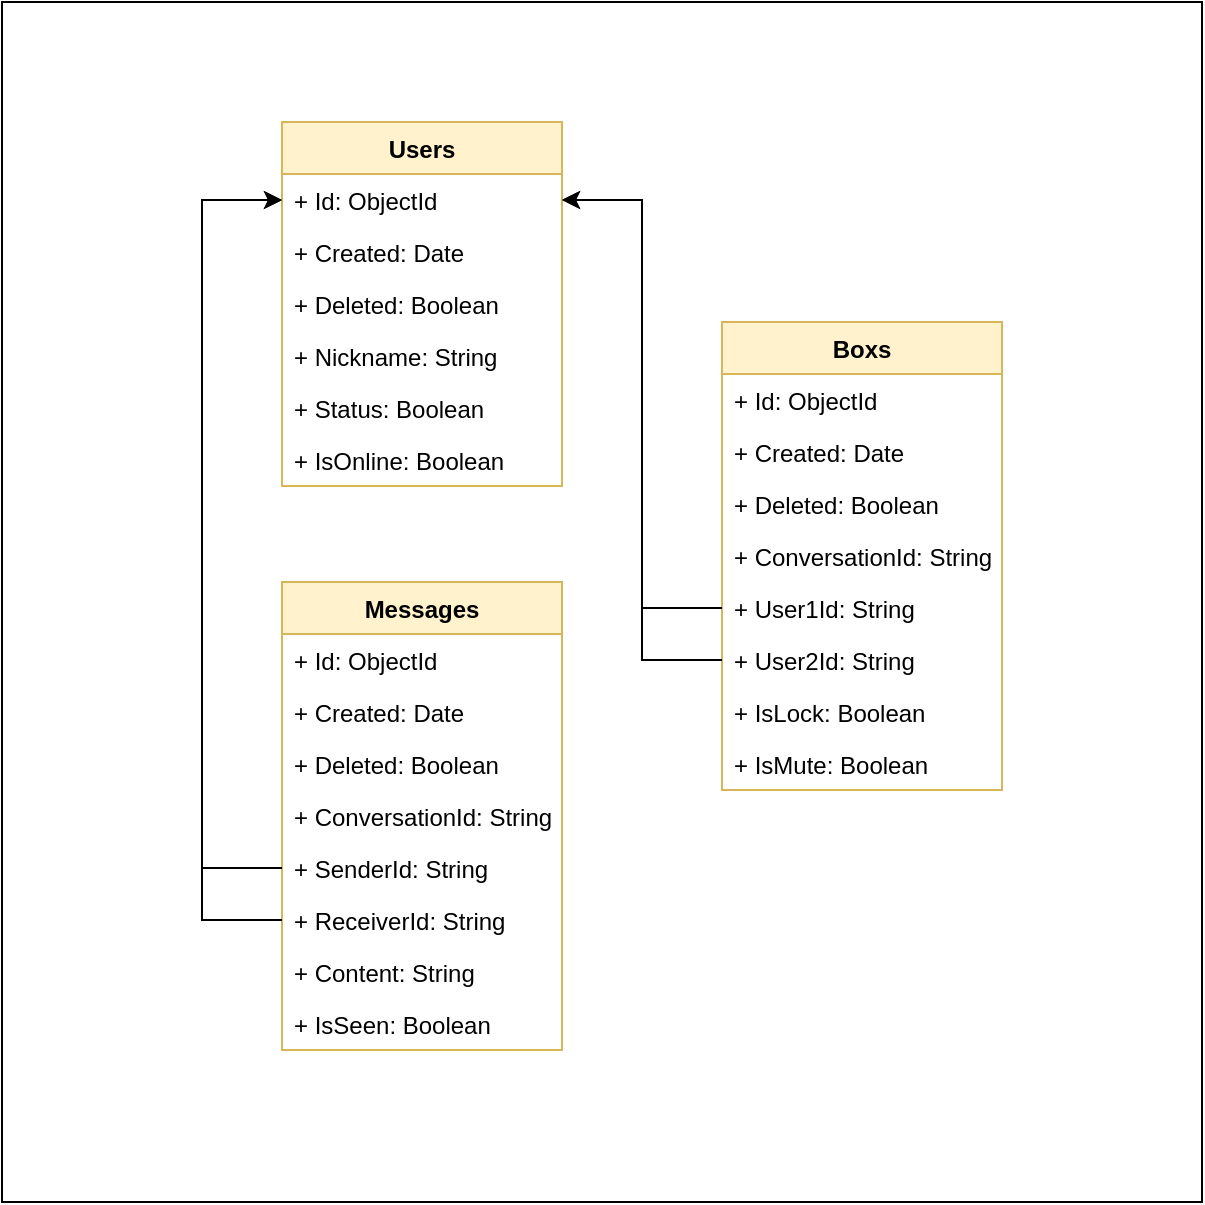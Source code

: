 <mxfile version="20.3.0" type="device" pages="5"><diagram id="rxmM6tdYcTvtyhlb9lk9" name="DB"><mxGraphModel dx="1185" dy="721" grid="1" gridSize="10" guides="1" tooltips="1" connect="1" arrows="1" fold="1" page="1" pageScale="1" pageWidth="850" pageHeight="1100" math="0" shadow="0"><root><mxCell id="0"/><mxCell id="1" parent="0"/><mxCell id="BvuNuzapGFXvC6W8jri4-38" value="" style="whiteSpace=wrap;html=1;aspect=fixed;" parent="1" vertex="1"><mxGeometry x="180" width="600" height="600" as="geometry"/></mxCell><mxCell id="BvuNuzapGFXvC6W8jri4-1" value="Users" style="swimlane;fontStyle=1;childLayout=stackLayout;horizontal=1;startSize=26;fillColor=#fff2cc;horizontalStack=0;resizeParent=1;resizeParentMax=0;resizeLast=0;collapsible=1;marginBottom=0;strokeColor=#d6b656;" parent="1" vertex="1"><mxGeometry x="320" y="60" width="140" height="182" as="geometry"/></mxCell><mxCell id="BvuNuzapGFXvC6W8jri4-2" value="+ Id: ObjectId" style="text;strokeColor=none;fillColor=none;align=left;verticalAlign=top;spacingLeft=4;spacingRight=4;overflow=hidden;rotatable=0;points=[[0,0.5],[1,0.5]];portConstraint=eastwest;" parent="BvuNuzapGFXvC6W8jri4-1" vertex="1"><mxGeometry y="26" width="140" height="26" as="geometry"/></mxCell><mxCell id="BvuNuzapGFXvC6W8jri4-3" value="+ Created: Date" style="text;strokeColor=none;fillColor=none;align=left;verticalAlign=top;spacingLeft=4;spacingRight=4;overflow=hidden;rotatable=0;points=[[0,0.5],[1,0.5]];portConstraint=eastwest;" parent="BvuNuzapGFXvC6W8jri4-1" vertex="1"><mxGeometry y="52" width="140" height="26" as="geometry"/></mxCell><mxCell id="BvuNuzapGFXvC6W8jri4-4" value="+ Deleted: Boolean" style="text;strokeColor=none;fillColor=none;align=left;verticalAlign=top;spacingLeft=4;spacingRight=4;overflow=hidden;rotatable=0;points=[[0,0.5],[1,0.5]];portConstraint=eastwest;" parent="BvuNuzapGFXvC6W8jri4-1" vertex="1"><mxGeometry y="78" width="140" height="26" as="geometry"/></mxCell><mxCell id="BvuNuzapGFXvC6W8jri4-5" value="+ Nickname: String" style="text;strokeColor=none;fillColor=none;align=left;verticalAlign=top;spacingLeft=4;spacingRight=4;overflow=hidden;rotatable=0;points=[[0,0.5],[1,0.5]];portConstraint=eastwest;" parent="BvuNuzapGFXvC6W8jri4-1" vertex="1"><mxGeometry y="104" width="140" height="26" as="geometry"/></mxCell><mxCell id="BvuNuzapGFXvC6W8jri4-6" value="+ Status: Boolean" style="text;strokeColor=none;fillColor=none;align=left;verticalAlign=top;spacingLeft=4;spacingRight=4;overflow=hidden;rotatable=0;points=[[0,0.5],[1,0.5]];portConstraint=eastwest;" parent="BvuNuzapGFXvC6W8jri4-1" vertex="1"><mxGeometry y="130" width="140" height="26" as="geometry"/></mxCell><mxCell id="2C_19FJKL15MXER2NEIt-1" value="+ IsOnline: Boolean" style="text;strokeColor=none;fillColor=none;align=left;verticalAlign=top;spacingLeft=4;spacingRight=4;overflow=hidden;rotatable=0;points=[[0,0.5],[1,0.5]];portConstraint=eastwest;" vertex="1" parent="BvuNuzapGFXvC6W8jri4-1"><mxGeometry y="156" width="140" height="26" as="geometry"/></mxCell><mxCell id="BvuNuzapGFXvC6W8jri4-7" value="Messages" style="swimlane;fontStyle=1;childLayout=stackLayout;horizontal=1;startSize=26;fillColor=#fff2cc;horizontalStack=0;resizeParent=1;resizeParentMax=0;resizeLast=0;collapsible=1;marginBottom=0;strokeColor=#d6b656;" parent="1" vertex="1"><mxGeometry x="320" y="290" width="140" height="234" as="geometry"/></mxCell><mxCell id="BvuNuzapGFXvC6W8jri4-8" value="+ Id: ObjectId" style="text;strokeColor=none;fillColor=none;align=left;verticalAlign=top;spacingLeft=4;spacingRight=4;overflow=hidden;rotatable=0;points=[[0,0.5],[1,0.5]];portConstraint=eastwest;" parent="BvuNuzapGFXvC6W8jri4-7" vertex="1"><mxGeometry y="26" width="140" height="26" as="geometry"/></mxCell><mxCell id="BvuNuzapGFXvC6W8jri4-9" value="+ Created: Date" style="text;strokeColor=none;fillColor=none;align=left;verticalAlign=top;spacingLeft=4;spacingRight=4;overflow=hidden;rotatable=0;points=[[0,0.5],[1,0.5]];portConstraint=eastwest;" parent="BvuNuzapGFXvC6W8jri4-7" vertex="1"><mxGeometry y="52" width="140" height="26" as="geometry"/></mxCell><mxCell id="BvuNuzapGFXvC6W8jri4-10" value="+ Deleted: Boolean" style="text;strokeColor=none;fillColor=none;align=left;verticalAlign=top;spacingLeft=4;spacingRight=4;overflow=hidden;rotatable=0;points=[[0,0.5],[1,0.5]];portConstraint=eastwest;" parent="BvuNuzapGFXvC6W8jri4-7" vertex="1"><mxGeometry y="78" width="140" height="26" as="geometry"/></mxCell><mxCell id="BvuNuzapGFXvC6W8jri4-11" value="+ ConversationId: String" style="text;strokeColor=none;fillColor=none;align=left;verticalAlign=top;spacingLeft=4;spacingRight=4;overflow=hidden;rotatable=0;points=[[0,0.5],[1,0.5]];portConstraint=eastwest;" parent="BvuNuzapGFXvC6W8jri4-7" vertex="1"><mxGeometry y="104" width="140" height="26" as="geometry"/></mxCell><mxCell id="BvuNuzapGFXvC6W8jri4-12" value="+ SenderId: String" style="text;strokeColor=none;fillColor=none;align=left;verticalAlign=top;spacingLeft=4;spacingRight=4;overflow=hidden;rotatable=0;points=[[0,0.5],[1,0.5]];portConstraint=eastwest;" parent="BvuNuzapGFXvC6W8jri4-7" vertex="1"><mxGeometry y="130" width="140" height="26" as="geometry"/></mxCell><mxCell id="BvuNuzapGFXvC6W8jri4-13" value="+ ReceiverId: String" style="text;strokeColor=none;fillColor=none;align=left;verticalAlign=top;spacingLeft=4;spacingRight=4;overflow=hidden;rotatable=0;points=[[0,0.5],[1,0.5]];portConstraint=eastwest;" parent="BvuNuzapGFXvC6W8jri4-7" vertex="1"><mxGeometry y="156" width="140" height="26" as="geometry"/></mxCell><mxCell id="BvuNuzapGFXvC6W8jri4-14" value="+ Content: String" style="text;strokeColor=none;fillColor=none;align=left;verticalAlign=top;spacingLeft=4;spacingRight=4;overflow=hidden;rotatable=0;points=[[0,0.5],[1,0.5]];portConstraint=eastwest;" parent="BvuNuzapGFXvC6W8jri4-7" vertex="1"><mxGeometry y="182" width="140" height="26" as="geometry"/></mxCell><mxCell id="BvuNuzapGFXvC6W8jri4-15" value="+ IsSeen: Boolean" style="text;strokeColor=none;fillColor=none;align=left;verticalAlign=top;spacingLeft=4;spacingRight=4;overflow=hidden;rotatable=0;points=[[0,0.5],[1,0.5]];portConstraint=eastwest;" parent="BvuNuzapGFXvC6W8jri4-7" vertex="1"><mxGeometry y="208" width="140" height="26" as="geometry"/></mxCell><mxCell id="BvuNuzapGFXvC6W8jri4-16" value="Boxs" style="swimlane;fontStyle=1;childLayout=stackLayout;horizontal=1;startSize=26;fillColor=#fff2cc;horizontalStack=0;resizeParent=1;resizeParentMax=0;resizeLast=0;collapsible=1;marginBottom=0;strokeColor=#d6b656;" parent="1" vertex="1"><mxGeometry x="540" y="160" width="140" height="234" as="geometry"/></mxCell><mxCell id="BvuNuzapGFXvC6W8jri4-17" value="+ Id: ObjectId" style="text;strokeColor=none;fillColor=none;align=left;verticalAlign=top;spacingLeft=4;spacingRight=4;overflow=hidden;rotatable=0;points=[[0,0.5],[1,0.5]];portConstraint=eastwest;" parent="BvuNuzapGFXvC6W8jri4-16" vertex="1"><mxGeometry y="26" width="140" height="26" as="geometry"/></mxCell><mxCell id="BvuNuzapGFXvC6W8jri4-18" value="+ Created: Date" style="text;strokeColor=none;fillColor=none;align=left;verticalAlign=top;spacingLeft=4;spacingRight=4;overflow=hidden;rotatable=0;points=[[0,0.5],[1,0.5]];portConstraint=eastwest;" parent="BvuNuzapGFXvC6W8jri4-16" vertex="1"><mxGeometry y="52" width="140" height="26" as="geometry"/></mxCell><mxCell id="BvuNuzapGFXvC6W8jri4-19" value="+ Deleted: Boolean" style="text;strokeColor=none;fillColor=none;align=left;verticalAlign=top;spacingLeft=4;spacingRight=4;overflow=hidden;rotatable=0;points=[[0,0.5],[1,0.5]];portConstraint=eastwest;" parent="BvuNuzapGFXvC6W8jri4-16" vertex="1"><mxGeometry y="78" width="140" height="26" as="geometry"/></mxCell><mxCell id="BvuNuzapGFXvC6W8jri4-20" value="+ ConversationId: String" style="text;align=left;verticalAlign=top;spacingLeft=4;spacingRight=4;overflow=hidden;rotatable=0;points=[[0,0.5],[1,0.5]];portConstraint=eastwest;fontStyle=0" parent="BvuNuzapGFXvC6W8jri4-16" vertex="1"><mxGeometry y="104" width="140" height="26" as="geometry"/></mxCell><mxCell id="BvuNuzapGFXvC6W8jri4-21" value="+ User1Id: String" style="text;strokeColor=none;fillColor=none;align=left;verticalAlign=top;spacingLeft=4;spacingRight=4;overflow=hidden;rotatable=0;points=[[0,0.5],[1,0.5]];portConstraint=eastwest;" parent="BvuNuzapGFXvC6W8jri4-16" vertex="1"><mxGeometry y="130" width="140" height="26" as="geometry"/></mxCell><mxCell id="BvuNuzapGFXvC6W8jri4-22" value="+ User2Id: String" style="text;strokeColor=none;fillColor=none;align=left;verticalAlign=top;spacingLeft=4;spacingRight=4;overflow=hidden;rotatable=0;points=[[0,0.5],[1,0.5]];portConstraint=eastwest;" parent="BvuNuzapGFXvC6W8jri4-16" vertex="1"><mxGeometry y="156" width="140" height="26" as="geometry"/></mxCell><mxCell id="BvuNuzapGFXvC6W8jri4-23" value="+ IsLock: Boolean" style="text;strokeColor=none;fillColor=none;align=left;verticalAlign=top;spacingLeft=4;spacingRight=4;overflow=hidden;rotatable=0;points=[[0,0.5],[1,0.5]];portConstraint=eastwest;" parent="BvuNuzapGFXvC6W8jri4-16" vertex="1"><mxGeometry y="182" width="140" height="26" as="geometry"/></mxCell><mxCell id="BvuNuzapGFXvC6W8jri4-24" value="+ IsMute: Boolean" style="text;strokeColor=none;fillColor=none;align=left;verticalAlign=top;spacingLeft=4;spacingRight=4;overflow=hidden;rotatable=0;points=[[0,0.5],[1,0.5]];portConstraint=eastwest;" parent="BvuNuzapGFXvC6W8jri4-16" vertex="1"><mxGeometry y="208" width="140" height="26" as="geometry"/></mxCell><mxCell id="BvuNuzapGFXvC6W8jri4-31" style="edgeStyle=orthogonalEdgeStyle;rounded=0;orthogonalLoop=1;jettySize=auto;html=1;entryX=0;entryY=0.5;entryDx=0;entryDy=0;exitX=0;exitY=0.5;exitDx=0;exitDy=0;" parent="1" source="BvuNuzapGFXvC6W8jri4-12" target="BvuNuzapGFXvC6W8jri4-2" edge="1"><mxGeometry relative="1" as="geometry"><Array as="points"><mxPoint x="280" y="433"/><mxPoint x="280" y="99"/></Array></mxGeometry></mxCell><mxCell id="BvuNuzapGFXvC6W8jri4-32" style="edgeStyle=orthogonalEdgeStyle;rounded=0;orthogonalLoop=1;jettySize=auto;html=1;entryX=0;entryY=0.5;entryDx=0;entryDy=0;exitX=0;exitY=0.5;exitDx=0;exitDy=0;" parent="1" source="BvuNuzapGFXvC6W8jri4-13" target="BvuNuzapGFXvC6W8jri4-2" edge="1"><mxGeometry relative="1" as="geometry"><Array as="points"><mxPoint x="280" y="459"/><mxPoint x="280" y="99"/></Array></mxGeometry></mxCell><mxCell id="BvuNuzapGFXvC6W8jri4-33" style="edgeStyle=orthogonalEdgeStyle;rounded=0;orthogonalLoop=1;jettySize=auto;html=1;entryX=1;entryY=0.5;entryDx=0;entryDy=0;" parent="1" source="BvuNuzapGFXvC6W8jri4-21" target="BvuNuzapGFXvC6W8jri4-2" edge="1"><mxGeometry relative="1" as="geometry"/></mxCell><mxCell id="BvuNuzapGFXvC6W8jri4-34" style="edgeStyle=orthogonalEdgeStyle;rounded=0;orthogonalLoop=1;jettySize=auto;html=1;entryX=1;entryY=0.5;entryDx=0;entryDy=0;" parent="1" source="BvuNuzapGFXvC6W8jri4-22" target="BvuNuzapGFXvC6W8jri4-2" edge="1"><mxGeometry relative="1" as="geometry"/></mxCell></root></mxGraphModel></diagram><diagram id="1kAsD7Zp1KWZKyoakrtB" name="Online"><mxGraphModel dx="2272" dy="1965" grid="1" gridSize="10" guides="1" tooltips="1" connect="1" arrows="1" fold="1" page="1" pageScale="1" pageWidth="850" pageHeight="1100" math="0" shadow="0"><root><mxCell id="0"/><mxCell id="1" parent="0"/><mxCell id="iNT9R0X-6gdR1J8RYvYH-27" value="" style="rounded=0;whiteSpace=wrap;html=1;fontFamily=Tahoma;fontSize=20;fontColor=#000000;fillColor=#FFFFFF;" parent="1" vertex="1"><mxGeometry x="-20" y="-80" width="780" height="800" as="geometry"/></mxCell><mxCell id="iNT9R0X-6gdR1J8RYvYH-15" value="" style="edgeStyle=orthogonalEdgeStyle;rounded=0;orthogonalLoop=1;jettySize=auto;html=1;fontFamily=Tahoma;fontColor=#000000;" parent="1" source="iNT9R0X-6gdR1J8RYvYH-1" target="iNT9R0X-6gdR1J8RYvYH-2" edge="1"><mxGeometry relative="1" as="geometry"/></mxCell><mxCell id="iNT9R0X-6gdR1J8RYvYH-1" value="Truy cập vào&lt;br&gt;ứng dụng" style="rounded=1;whiteSpace=wrap;html=1;fillColor=#dae8fc;strokeColor=#6c8ebf;fontFamily=Tahoma;gradientColor=#7ea6e0;fontColor=#000000;" parent="1" vertex="1"><mxGeometry x="80" y="110" width="120" height="60" as="geometry"/></mxCell><mxCell id="iNT9R0X-6gdR1J8RYvYH-14" style="edgeStyle=orthogonalEdgeStyle;rounded=0;orthogonalLoop=1;jettySize=auto;html=1;entryX=0;entryY=0.5;entryDx=0;entryDy=0;fontFamily=Tahoma;fontColor=#000000;" parent="1" source="iNT9R0X-6gdR1J8RYvYH-2" target="iNT9R0X-6gdR1J8RYvYH-3" edge="1"><mxGeometry relative="1" as="geometry"/></mxCell><mxCell id="iNT9R0X-6gdR1J8RYvYH-2" value="Nhập nickname" style="rounded=1;whiteSpace=wrap;html=1;fillColor=#dae8fc;strokeColor=#6c8ebf;fontFamily=Tahoma;gradientColor=#7ea6e0;fontColor=#000000;" parent="1" vertex="1"><mxGeometry x="80" y="220" width="120" height="60" as="geometry"/></mxCell><mxCell id="iNT9R0X-6gdR1J8RYvYH-12" value="" style="edgeStyle=orthogonalEdgeStyle;rounded=0;orthogonalLoop=1;jettySize=auto;html=1;fontFamily=Tahoma;fontColor=#000000;" parent="1" source="iNT9R0X-6gdR1J8RYvYH-3" target="iNT9R0X-6gdR1J8RYvYH-11" edge="1"><mxGeometry relative="1" as="geometry"/></mxCell><mxCell id="iNT9R0X-6gdR1J8RYvYH-3" value="Kiểm tra nickname" style="rounded=1;whiteSpace=wrap;html=1;fillColor=#dae8fc;strokeColor=#6c8ebf;fontFamily=Tahoma;gradientColor=#7ea6e0;fontColor=#000000;" parent="1" vertex="1"><mxGeometry x="410" y="220" width="120" height="60" as="geometry"/></mxCell><mxCell id="iNT9R0X-6gdR1J8RYvYH-5" value="USERs" style="text;html=1;strokeColor=none;fillColor=none;align=center;verticalAlign=middle;whiteSpace=wrap;rounded=0;fontFamily=Tahoma;fontColor=#000000;fontSize=20;" parent="1" vertex="1"><mxGeometry x="110" y="-30" width="60" height="30" as="geometry"/></mxCell><mxCell id="iNT9R0X-6gdR1J8RYvYH-6" value="SERVER" style="text;html=1;strokeColor=none;fillColor=none;align=center;verticalAlign=middle;whiteSpace=wrap;rounded=0;fontFamily=Tahoma;fontColor=#000000;fontSize=20;" parent="1" vertex="1"><mxGeometry x="390" y="-30" width="60" height="30" as="geometry"/></mxCell><mxCell id="TbfRL_nkTUixR2Azesiw-1" value="Có" style="edgeStyle=orthogonalEdgeStyle;rounded=0;orthogonalLoop=1;jettySize=auto;html=1;fontFamily=Tahoma;fontSize=12;fontColor=#000000;" parent="1" source="iNT9R0X-6gdR1J8RYvYH-11" target="iiLcIfKmhedCoUA7byrq-1" edge="1"><mxGeometry relative="1" as="geometry"/></mxCell><mxCell id="TbfRL_nkTUixR2Azesiw-3" value="Không" style="edgeStyle=orthogonalEdgeStyle;rounded=0;orthogonalLoop=1;jettySize=auto;html=1;fontFamily=Tahoma;fontSize=12;fontColor=#000000;" parent="1" source="iNT9R0X-6gdR1J8RYvYH-11" target="iNT9R0X-6gdR1J8RYvYH-17" edge="1"><mxGeometry relative="1" as="geometry"/></mxCell><mxCell id="iNT9R0X-6gdR1J8RYvYH-11" value="Tồn tại?" style="rhombus;whiteSpace=wrap;html=1;fontFamily=Tahoma;fillColor=#dae8fc;strokeColor=#6c8ebf;fontColor=#000000;rounded=1;gradientColor=#7ea6e0;" parent="1" vertex="1"><mxGeometry x="600" y="320" width="80" height="80" as="geometry"/></mxCell><mxCell id="TbfRL_nkTUixR2Azesiw-4" style="edgeStyle=orthogonalEdgeStyle;rounded=0;orthogonalLoop=1;jettySize=auto;html=1;entryX=0.5;entryY=0;entryDx=0;entryDy=0;fontFamily=Tahoma;fontSize=12;fontColor=#000000;" parent="1" source="iNT9R0X-6gdR1J8RYvYH-17" target="iNT9R0X-6gdR1J8RYvYH-19" edge="1"><mxGeometry relative="1" as="geometry"/></mxCell><mxCell id="iNT9R0X-6gdR1J8RYvYH-17" value="Phản hồi trạng thái online cho các user &lt;br&gt;khác đã chat với nickname này" style="whiteSpace=wrap;html=1;fontFamily=Tahoma;fillColor=#dae8fc;strokeColor=#6c8ebf;fontColor=#000000;rounded=1;gradientColor=#7ea6e0;" parent="1" vertex="1"><mxGeometry x="580" y="460" width="120" height="60" as="geometry"/></mxCell><mxCell id="iNT9R0X-6gdR1J8RYvYH-24" value="" style="edgeStyle=orthogonalEdgeStyle;rounded=0;orthogonalLoop=1;jettySize=auto;html=1;fontFamily=Tahoma;fontColor=#000000;" parent="1" source="iNT9R0X-6gdR1J8RYvYH-19" target="iNT9R0X-6gdR1J8RYvYH-23" edge="1"><mxGeometry relative="1" as="geometry"/></mxCell><mxCell id="iNT9R0X-6gdR1J8RYvYH-19" value="Nhận thông tin &lt;br&gt;người dùng mới" style="whiteSpace=wrap;html=1;fontFamily=Tahoma;fillColor=#dae8fc;strokeColor=#6c8ebf;fontColor=#000000;rounded=1;gradientColor=#7ea6e0;" parent="1" vertex="1"><mxGeometry x="80" y="520" width="120" height="60" as="geometry"/></mxCell><mxCell id="iNT9R0X-6gdR1J8RYvYH-23" value="" style="ellipse;html=1;shape=endState;fillColor=#000000;strokeColor=#ff0000;fontFamily=Tahoma;fontColor=#000000;" parent="1" vertex="1"><mxGeometry x="125" y="620" width="30" height="30" as="geometry"/></mxCell><mxCell id="iNT9R0X-6gdR1J8RYvYH-26" value="" style="edgeStyle=orthogonalEdgeStyle;rounded=0;orthogonalLoop=1;jettySize=auto;html=1;fontFamily=Tahoma;fontSize=20;fontColor=#000000;" parent="1" source="iNT9R0X-6gdR1J8RYvYH-25" target="iNT9R0X-6gdR1J8RYvYH-1" edge="1"><mxGeometry relative="1" as="geometry"/></mxCell><mxCell id="iNT9R0X-6gdR1J8RYvYH-25" value="" style="ellipse;whiteSpace=wrap;html=1;aspect=fixed;fontFamily=Tahoma;fontSize=20;fontColor=#000000;fillColor=#000000;" parent="1" vertex="1"><mxGeometry x="125" y="30" width="30" height="30" as="geometry"/></mxCell><mxCell id="iNT9R0X-6gdR1J8RYvYH-28" value="" style="endArrow=none;dashed=1;html=1;rounded=0;fontFamily=Tahoma;fontSize=20;fontColor=#000000;entryX=0.5;entryY=0;entryDx=0;entryDy=0;exitX=0.5;exitY=1;exitDx=0;exitDy=0;" parent="1" edge="1"><mxGeometry width="50" height="50" relative="1" as="geometry"><mxPoint x="314" y="690" as="sourcePoint"/><mxPoint x="314" y="-40" as="targetPoint"/></mxGeometry></mxCell><mxCell id="TbfRL_nkTUixR2Azesiw-2" style="edgeStyle=orthogonalEdgeStyle;rounded=0;orthogonalLoop=1;jettySize=auto;html=1;entryX=0.5;entryY=1;entryDx=0;entryDy=0;fontFamily=Tahoma;fontSize=12;fontColor=#000000;" parent="1" source="iiLcIfKmhedCoUA7byrq-1" target="iNT9R0X-6gdR1J8RYvYH-2" edge="1"><mxGeometry relative="1" as="geometry"/></mxCell><mxCell id="iiLcIfKmhedCoUA7byrq-1" value="Phản hồi lại&lt;br&gt;cho user vừa&lt;br&gt;nhập nickname" style="whiteSpace=wrap;html=1;fontFamily=Tahoma;fillColor=#dae8fc;strokeColor=#6c8ebf;fontColor=#000000;rounded=1;gradientColor=#7ea6e0;" parent="1" vertex="1"><mxGeometry x="410" y="330" width="120" height="60" as="geometry"/></mxCell></root></mxGraphModel></diagram><diagram id="ta7yA7oBUzfVic5Ttz27" name="Offline"><mxGraphModel dx="1422" dy="1965" grid="1" gridSize="10" guides="1" tooltips="1" connect="1" arrows="1" fold="1" page="1" pageScale="1" pageWidth="850" pageHeight="1100" math="0" shadow="0"><root><mxCell id="0"/><mxCell id="1" parent="0"/><mxCell id="cjCVcAB3WFkC8gFLhpku-1" value="" style="rounded=0;whiteSpace=wrap;html=1;fontFamily=Tahoma;fontSize=20;fontColor=#000000;fillColor=#FFFFFF;" parent="1" vertex="1"><mxGeometry y="-40" width="560" height="430" as="geometry"/></mxCell><mxCell id="aqQvY52DlJibs7H7wUKm-1" style="edgeStyle=orthogonalEdgeStyle;rounded=0;orthogonalLoop=1;jettySize=auto;html=1;entryX=0;entryY=0.5;entryDx=0;entryDy=0;fontFamily=Tahoma;fontSize=12;fontColor=#000000;" parent="1" source="cjCVcAB3WFkC8gFLhpku-3" target="cjCVcAB3WFkC8gFLhpku-7" edge="1"><mxGeometry relative="1" as="geometry"/></mxCell><mxCell id="cjCVcAB3WFkC8gFLhpku-3" value="Thoát khỏi &lt;br&gt;trình duyệt" style="rounded=1;whiteSpace=wrap;html=1;fillColor=#dae8fc;strokeColor=#6c8ebf;fontFamily=Tahoma;gradientColor=#7ea6e0;fontColor=#000000;" parent="1" vertex="1"><mxGeometry x="80" y="110" width="120" height="60" as="geometry"/></mxCell><mxCell id="cjCVcAB3WFkC8gFLhpku-7" value="Nhận tín hiệu&lt;br&gt;disconnect" style="rounded=1;whiteSpace=wrap;html=1;fillColor=#dae8fc;strokeColor=#6c8ebf;fontFamily=Tahoma;gradientColor=#7ea6e0;fontColor=#000000;" parent="1" vertex="1"><mxGeometry x="360" y="110" width="120" height="60" as="geometry"/></mxCell><mxCell id="cjCVcAB3WFkC8gFLhpku-8" value="USERs" style="text;html=1;strokeColor=none;fillColor=none;align=center;verticalAlign=middle;whiteSpace=wrap;rounded=0;fontFamily=Tahoma;fontColor=#000000;fontSize=20;" parent="1" vertex="1"><mxGeometry x="110" y="-30" width="60" height="30" as="geometry"/></mxCell><mxCell id="cjCVcAB3WFkC8gFLhpku-9" value="SERVER" style="text;html=1;strokeColor=none;fillColor=none;align=center;verticalAlign=middle;whiteSpace=wrap;rounded=0;fontFamily=Tahoma;fontColor=#000000;fontSize=20;" parent="1" vertex="1"><mxGeometry x="390" y="-30" width="60" height="30" as="geometry"/></mxCell><mxCell id="dO9SCih5V-C7uAtHBP_C-1" value="" style="edgeStyle=orthogonalEdgeStyle;rounded=0;orthogonalLoop=1;jettySize=auto;html=1;" edge="1" parent="1" source="cjCVcAB3WFkC8gFLhpku-17" target="cjCVcAB3WFkC8gFLhpku-18"><mxGeometry relative="1" as="geometry"/></mxCell><mxCell id="cjCVcAB3WFkC8gFLhpku-17" value="Nhận tín hiệu báo người dùng offline" style="whiteSpace=wrap;html=1;fontFamily=Tahoma;fillColor=#dae8fc;strokeColor=#6c8ebf;fontColor=#000000;rounded=1;gradientColor=#7ea6e0;" parent="1" vertex="1"><mxGeometry x="80" y="230" width="120" height="60" as="geometry"/></mxCell><mxCell id="cjCVcAB3WFkC8gFLhpku-18" value="" style="ellipse;html=1;shape=endState;fillColor=#000000;strokeColor=#ff0000;fontFamily=Tahoma;fontColor=#000000;" parent="1" vertex="1"><mxGeometry x="125" y="330" width="30" height="30" as="geometry"/></mxCell><mxCell id="cjCVcAB3WFkC8gFLhpku-19" value="" style="edgeStyle=orthogonalEdgeStyle;rounded=0;orthogonalLoop=1;jettySize=auto;html=1;fontFamily=Tahoma;fontSize=20;fontColor=#000000;" parent="1" source="cjCVcAB3WFkC8gFLhpku-20" target="cjCVcAB3WFkC8gFLhpku-3" edge="1"><mxGeometry relative="1" as="geometry"/></mxCell><mxCell id="cjCVcAB3WFkC8gFLhpku-20" value="" style="ellipse;whiteSpace=wrap;html=1;aspect=fixed;fontFamily=Tahoma;fontSize=20;fontColor=#000000;fillColor=#000000;" parent="1" vertex="1"><mxGeometry x="125" y="30" width="30" height="30" as="geometry"/></mxCell><mxCell id="cjCVcAB3WFkC8gFLhpku-21" value="" style="endArrow=none;dashed=1;html=1;rounded=0;fontFamily=Tahoma;fontSize=20;fontColor=#000000;entryX=0.5;entryY=0;entryDx=0;entryDy=0;" parent="1" target="cjCVcAB3WFkC8gFLhpku-1" edge="1"><mxGeometry width="50" height="50" relative="1" as="geometry"><mxPoint x="280" y="370" as="sourcePoint"/><mxPoint x="450" y="300" as="targetPoint"/></mxGeometry></mxCell><mxCell id="VeSnzU9U9nDxXeRcBQRY-6" value="" style="edgeStyle=orthogonalEdgeStyle;rounded=0;orthogonalLoop=1;jettySize=auto;html=1;fontFamily=Tahoma;fontSize=12;fontColor=#000000;exitX=0.5;exitY=1;exitDx=0;exitDy=0;" parent="1" source="cjCVcAB3WFkC8gFLhpku-7" target="VeSnzU9U9nDxXeRcBQRY-5" edge="1"><mxGeometry relative="1" as="geometry"><mxPoint x="420" y="280" as="sourcePoint"/></mxGeometry></mxCell><mxCell id="VeSnzU9U9nDxXeRcBQRY-9" style="edgeStyle=orthogonalEdgeStyle;rounded=0;orthogonalLoop=1;jettySize=auto;html=1;entryX=1;entryY=0.5;entryDx=0;entryDy=0;fontFamily=Tahoma;fontSize=12;fontColor=#000000;" parent="1" source="VeSnzU9U9nDxXeRcBQRY-5" target="cjCVcAB3WFkC8gFLhpku-17" edge="1"><mxGeometry relative="1" as="geometry"/></mxCell><mxCell id="VeSnzU9U9nDxXeRcBQRY-5" value="Thông báo trạng thái offline của nickname này đến các user khác đã từng chat vs user này" style="whiteSpace=wrap;html=1;fontFamily=Tahoma;fillColor=#dae8fc;strokeColor=#6c8ebf;fontColor=#000000;rounded=1;gradientColor=#7ea6e0;" parent="1" vertex="1"><mxGeometry x="340" y="230" width="160" height="60" as="geometry"/></mxCell></root></mxGraphModel></diagram><diagram id="9SpZ7j3exnQv4zBn3RMz" name="Search"><mxGraphModel dx="1422" dy="1965" grid="1" gridSize="10" guides="1" tooltips="1" connect="1" arrows="1" fold="1" page="1" pageScale="1" pageWidth="850" pageHeight="1100" math="0" shadow="0"><root><mxCell id="0"/><mxCell id="1" parent="0"/><mxCell id="2A7U8DGLNn_zf5V_LApa-1" value="" style="rounded=0;whiteSpace=wrap;html=1;fontFamily=Tahoma;fontSize=20;fontColor=#000000;fillColor=#FFFFFF;" parent="1" vertex="1"><mxGeometry y="-50" width="800" height="930" as="geometry"/></mxCell><mxCell id="2A7U8DGLNn_zf5V_LApa-2" style="edgeStyle=orthogonalEdgeStyle;rounded=0;orthogonalLoop=1;jettySize=auto;html=1;entryX=0;entryY=0.5;entryDx=0;entryDy=0;fontFamily=Tahoma;fontSize=12;fontColor=#000000;" parent="1" source="2A7U8DGLNn_zf5V_LApa-3" target="2A7U8DGLNn_zf5V_LApa-5" edge="1"><mxGeometry relative="1" as="geometry"/></mxCell><mxCell id="2A7U8DGLNn_zf5V_LApa-3" value="Nhập nickname" style="rounded=1;whiteSpace=wrap;html=1;fillColor=#dae8fc;strokeColor=#6c8ebf;fontFamily=Tahoma;gradientColor=#7ea6e0;fontColor=#000000;" parent="1" vertex="1"><mxGeometry x="80" y="110" width="120" height="60" as="geometry"/></mxCell><mxCell id="2A7U8DGLNn_zf5V_LApa-4" value="" style="edgeStyle=orthogonalEdgeStyle;rounded=0;orthogonalLoop=1;jettySize=auto;html=1;fontFamily=Tahoma;fontSize=12;fontColor=#000000;" parent="1" source="2A7U8DGLNn_zf5V_LApa-5" target="2A7U8DGLNn_zf5V_LApa-15" edge="1"><mxGeometry relative="1" as="geometry"/></mxCell><mxCell id="2A7U8DGLNn_zf5V_LApa-5" value="Kiểm tra nickname trong danh sách người dùng" style="rounded=1;whiteSpace=wrap;html=1;fillColor=#dae8fc;strokeColor=#6c8ebf;fontFamily=Tahoma;gradientColor=#7ea6e0;fontColor=#000000;" parent="1" vertex="1"><mxGeometry x="360" y="110" width="120" height="60" as="geometry"/></mxCell><mxCell id="2A7U8DGLNn_zf5V_LApa-6" value="USERs" style="text;html=1;strokeColor=none;fillColor=none;align=center;verticalAlign=middle;whiteSpace=wrap;rounded=0;fontFamily=Tahoma;fontColor=#000000;fontSize=20;" parent="1" vertex="1"><mxGeometry x="110" y="-30" width="60" height="30" as="geometry"/></mxCell><mxCell id="2A7U8DGLNn_zf5V_LApa-7" value="SERVER" style="text;html=1;strokeColor=none;fillColor=none;align=center;verticalAlign=middle;whiteSpace=wrap;rounded=0;fontFamily=Tahoma;fontColor=#000000;fontSize=20;" parent="1" vertex="1"><mxGeometry x="390" y="-30" width="60" height="30" as="geometry"/></mxCell><mxCell id="2A7U8DGLNn_zf5V_LApa-23" value="" style="edgeStyle=orthogonalEdgeStyle;rounded=0;orthogonalLoop=1;jettySize=auto;html=1;" parent="1" source="2A7U8DGLNn_zf5V_LApa-9" target="2A7U8DGLNn_zf5V_LApa-22" edge="1"><mxGeometry relative="1" as="geometry"/></mxCell><mxCell id="2A7U8DGLNn_zf5V_LApa-9" value="Hiển thị danh sách user lên screen" style="whiteSpace=wrap;html=1;fontFamily=Tahoma;fillColor=#dae8fc;strokeColor=#6c8ebf;fontColor=#000000;rounded=1;gradientColor=#7ea6e0;" parent="1" vertex="1"><mxGeometry x="80" y="220" width="120" height="60" as="geometry"/></mxCell><mxCell id="2A7U8DGLNn_zf5V_LApa-10" value="" style="ellipse;html=1;shape=endState;fillColor=#000000;strokeColor=#ff0000;fontFamily=Tahoma;fontColor=#000000;" parent="1" vertex="1"><mxGeometry x="135" y="770" width="30" height="30" as="geometry"/></mxCell><mxCell id="2A7U8DGLNn_zf5V_LApa-11" value="" style="edgeStyle=orthogonalEdgeStyle;rounded=0;orthogonalLoop=1;jettySize=auto;html=1;fontFamily=Tahoma;fontSize=20;fontColor=#000000;" parent="1" source="2A7U8DGLNn_zf5V_LApa-12" target="2A7U8DGLNn_zf5V_LApa-3" edge="1"><mxGeometry relative="1" as="geometry"/></mxCell><mxCell id="2A7U8DGLNn_zf5V_LApa-12" value="" style="ellipse;whiteSpace=wrap;html=1;aspect=fixed;fontFamily=Tahoma;fontSize=20;fontColor=#000000;fillColor=#000000;" parent="1" vertex="1"><mxGeometry x="125" y="30" width="30" height="30" as="geometry"/></mxCell><mxCell id="2A7U8DGLNn_zf5V_LApa-13" value="" style="endArrow=none;dashed=1;html=1;rounded=0;fontFamily=Tahoma;fontSize=20;fontColor=#000000;" parent="1" edge="1"><mxGeometry width="50" height="50" relative="1" as="geometry"><mxPoint x="280" y="840" as="sourcePoint"/><mxPoint x="280" y="-40" as="targetPoint"/></mxGeometry></mxCell><mxCell id="2A7U8DGLNn_zf5V_LApa-21" style="edgeStyle=orthogonalEdgeStyle;rounded=0;orthogonalLoop=1;jettySize=auto;html=1;entryX=1;entryY=0.5;entryDx=0;entryDy=0;" parent="1" source="2A7U8DGLNn_zf5V_LApa-15" target="2A7U8DGLNn_zf5V_LApa-9" edge="1"><mxGeometry relative="1" as="geometry"/></mxCell><mxCell id="2A7U8DGLNn_zf5V_LApa-15" value="Trả về thông tin những user có nickname gần đúng" style="whiteSpace=wrap;html=1;fontFamily=Tahoma;fillColor=#dae8fc;strokeColor=#6c8ebf;fontColor=#000000;rounded=1;gradientColor=#7ea6e0;" parent="1" vertex="1"><mxGeometry x="360" y="220" width="120" height="60" as="geometry"/></mxCell><mxCell id="2A7U8DGLNn_zf5V_LApa-25" value="" style="edgeStyle=orthogonalEdgeStyle;rounded=0;orthogonalLoop=1;jettySize=auto;html=1;" parent="1" source="2A7U8DGLNn_zf5V_LApa-22" target="2A7U8DGLNn_zf5V_LApa-24" edge="1"><mxGeometry relative="1" as="geometry"/></mxCell><mxCell id="2A7U8DGLNn_zf5V_LApa-22" value="Chọn user cần chat" style="whiteSpace=wrap;html=1;fontFamily=Tahoma;fillColor=#dae8fc;strokeColor=#6c8ebf;fontColor=#000000;rounded=1;gradientColor=#7ea6e0;" parent="1" vertex="1"><mxGeometry x="80" y="330" width="120" height="60" as="geometry"/></mxCell><mxCell id="2A7U8DGLNn_zf5V_LApa-27" value="" style="edgeStyle=orthogonalEdgeStyle;rounded=0;orthogonalLoop=1;jettySize=auto;html=1;" parent="1" source="2A7U8DGLNn_zf5V_LApa-24" target="2A7U8DGLNn_zf5V_LApa-26" edge="1"><mxGeometry relative="1" as="geometry"/></mxCell><mxCell id="2A7U8DGLNn_zf5V_LApa-24" value="Kiểm tra thông tin box chat" style="whiteSpace=wrap;html=1;fontFamily=Tahoma;fillColor=#dae8fc;strokeColor=#6c8ebf;fontColor=#000000;rounded=1;gradientColor=#7ea6e0;" parent="1" vertex="1"><mxGeometry x="450" y="330" width="120" height="60" as="geometry"/></mxCell><mxCell id="2A7U8DGLNn_zf5V_LApa-29" value="Không" style="edgeStyle=orthogonalEdgeStyle;rounded=0;orthogonalLoop=1;jettySize=auto;html=1;" parent="1" source="2A7U8DGLNn_zf5V_LApa-26" target="2A7U8DGLNn_zf5V_LApa-28" edge="1"><mxGeometry x="-0.412" relative="1" as="geometry"><mxPoint as="offset"/></mxGeometry></mxCell><mxCell id="2A7U8DGLNn_zf5V_LApa-32" style="edgeStyle=orthogonalEdgeStyle;rounded=0;orthogonalLoop=1;jettySize=auto;html=1;entryX=0;entryY=0.5;entryDx=0;entryDy=0;" parent="1" source="2A7U8DGLNn_zf5V_LApa-26" target="2A7U8DGLNn_zf5V_LApa-30" edge="1"><mxGeometry relative="1" as="geometry"><Array as="points"><mxPoint x="400" y="450"/><mxPoint x="400" y="580"/></Array></mxGeometry></mxCell><mxCell id="2A7U8DGLNn_zf5V_LApa-33" value="Có" style="edgeLabel;html=1;align=center;verticalAlign=middle;resizable=0;points=[];" parent="2A7U8DGLNn_zf5V_LApa-32" vertex="1" connectable="0"><mxGeometry x="-0.094" relative="1" as="geometry"><mxPoint x="40" y="-45" as="offset"/></mxGeometry></mxCell><mxCell id="2A7U8DGLNn_zf5V_LApa-26" value="Tồn tại?" style="rhombus;whiteSpace=wrap;html=1;fontFamily=Tahoma;fillColor=#dae8fc;strokeColor=#6c8ebf;fontColor=#000000;rounded=1;gradientColor=#7ea6e0;" parent="1" vertex="1"><mxGeometry x="475" y="420" width="70" height="60" as="geometry"/></mxCell><mxCell id="2A7U8DGLNn_zf5V_LApa-31" value="" style="edgeStyle=orthogonalEdgeStyle;rounded=0;orthogonalLoop=1;jettySize=auto;html=1;" parent="1" source="2A7U8DGLNn_zf5V_LApa-28" target="2A7U8DGLNn_zf5V_LApa-30" edge="1"><mxGeometry relative="1" as="geometry"><Array as="points"><mxPoint x="680" y="580"/></Array></mxGeometry></mxCell><mxCell id="2A7U8DGLNn_zf5V_LApa-28" value="Tạo mới box chat" style="whiteSpace=wrap;html=1;fontFamily=Tahoma;fillColor=#dae8fc;strokeColor=#6c8ebf;fontColor=#000000;rounded=1;gradientColor=#7ea6e0;" parent="1" vertex="1"><mxGeometry x="620" y="420" width="120" height="60" as="geometry"/></mxCell><mxCell id="2A7U8DGLNn_zf5V_LApa-35" value="" style="edgeStyle=orthogonalEdgeStyle;rounded=0;orthogonalLoop=1;jettySize=auto;html=1;" parent="1" source="2A7U8DGLNn_zf5V_LApa-30" target="2A7U8DGLNn_zf5V_LApa-34" edge="1"><mxGeometry relative="1" as="geometry"/></mxCell><mxCell id="2A7U8DGLNn_zf5V_LApa-30" value="Get tin nhắn mới nhất&lt;br&gt;giữa 2 user" style="whiteSpace=wrap;html=1;fontFamily=Tahoma;fillColor=#dae8fc;strokeColor=#6c8ebf;fontColor=#000000;rounded=1;gradientColor=#7ea6e0;" parent="1" vertex="1"><mxGeometry x="460" y="550" width="120" height="60" as="geometry"/></mxCell><mxCell id="2A7U8DGLNn_zf5V_LApa-37" value="" style="edgeStyle=orthogonalEdgeStyle;rounded=0;orthogonalLoop=1;jettySize=auto;html=1;" parent="1" source="2A7U8DGLNn_zf5V_LApa-34" target="2A7U8DGLNn_zf5V_LApa-36" edge="1"><mxGeometry relative="1" as="geometry"/></mxCell><mxCell id="2A7U8DGLNn_zf5V_LApa-34" value="Trả về thông tin box chat và tin nhắn mới nhất giữa 2 user" style="whiteSpace=wrap;html=1;fontFamily=Tahoma;fillColor=#dae8fc;strokeColor=#6c8ebf;fontColor=#000000;rounded=1;gradientColor=#7ea6e0;" parent="1" vertex="1"><mxGeometry x="460" y="660" width="120" height="60" as="geometry"/></mxCell><mxCell id="2A7U8DGLNn_zf5V_LApa-38" value="" style="edgeStyle=orthogonalEdgeStyle;rounded=0;orthogonalLoop=1;jettySize=auto;html=1;" parent="1" source="2A7U8DGLNn_zf5V_LApa-36" target="2A7U8DGLNn_zf5V_LApa-10" edge="1"><mxGeometry relative="1" as="geometry"/></mxCell><mxCell id="2A7U8DGLNn_zf5V_LApa-36" value="Nhận dữ liệu và hiển thị lên màn hình" style="whiteSpace=wrap;html=1;fontFamily=Tahoma;fillColor=#dae8fc;strokeColor=#6c8ebf;fontColor=#000000;rounded=1;gradientColor=#7ea6e0;" parent="1" vertex="1"><mxGeometry x="90" y="660" width="120" height="60" as="geometry"/></mxCell></root></mxGraphModel></diagram><diagram id="wns2OPKfVllSwStjCJx9" name="Page-5"><mxGraphModel dx="1422" dy="1965" grid="1" gridSize="10" guides="1" tooltips="1" connect="1" arrows="1" fold="1" page="1" pageScale="1" pageWidth="850" pageHeight="1100" math="0" shadow="0"><root><mxCell id="0"/><mxCell id="1" parent="0"/><mxCell id="5xToHc2JjaVLhYeeFrrb-1" value="" style="rounded=0;whiteSpace=wrap;html=1;fontFamily=Tahoma;fontSize=20;fontColor=#000000;fillColor=#FFFFFF;" vertex="1" parent="1"><mxGeometry y="-210" width="800" height="160" as="geometry"/></mxCell><mxCell id="5xToHc2JjaVLhYeeFrrb-2" style="edgeStyle=orthogonalEdgeStyle;rounded=0;orthogonalLoop=1;jettySize=auto;html=1;entryX=0;entryY=0.5;entryDx=0;entryDy=0;fontFamily=Tahoma;fontSize=12;fontColor=#000000;" edge="1" parent="1" source="5xToHc2JjaVLhYeeFrrb-3" target="5xToHc2JjaVLhYeeFrrb-5"><mxGeometry relative="1" as="geometry"/></mxCell><mxCell id="5xToHc2JjaVLhYeeFrrb-3" value="Nhập nickname" style="rounded=1;whiteSpace=wrap;html=1;fillColor=#dae8fc;strokeColor=#6c8ebf;fontFamily=Tahoma;gradientColor=#7ea6e0;fontColor=#000000;" vertex="1" parent="1"><mxGeometry x="80" y="110" width="120" height="60" as="geometry"/></mxCell><mxCell id="5xToHc2JjaVLhYeeFrrb-4" value="" style="edgeStyle=orthogonalEdgeStyle;rounded=0;orthogonalLoop=1;jettySize=auto;html=1;fontFamily=Tahoma;fontSize=12;fontColor=#000000;" edge="1" parent="1" source="5xToHc2JjaVLhYeeFrrb-5" target="5xToHc2JjaVLhYeeFrrb-15"><mxGeometry relative="1" as="geometry"/></mxCell><mxCell id="5xToHc2JjaVLhYeeFrrb-5" value="Kiểm tra nickname trong danh sách người dùng" style="rounded=1;whiteSpace=wrap;html=1;fillColor=#dae8fc;strokeColor=#6c8ebf;fontFamily=Tahoma;gradientColor=#7ea6e0;fontColor=#000000;" vertex="1" parent="1"><mxGeometry x="360" y="110" width="120" height="60" as="geometry"/></mxCell><mxCell id="5xToHc2JjaVLhYeeFrrb-6" value="USERs" style="text;html=1;strokeColor=none;fillColor=none;align=center;verticalAlign=middle;whiteSpace=wrap;rounded=0;fontFamily=Tahoma;fontColor=#000000;fontSize=20;" vertex="1" parent="1"><mxGeometry x="110" y="-30" width="60" height="30" as="geometry"/></mxCell><mxCell id="5xToHc2JjaVLhYeeFrrb-7" value="SERVER" style="text;html=1;strokeColor=none;fillColor=none;align=center;verticalAlign=middle;whiteSpace=wrap;rounded=0;fontFamily=Tahoma;fontColor=#000000;fontSize=20;" vertex="1" parent="1"><mxGeometry x="390" y="-30" width="60" height="30" as="geometry"/></mxCell><mxCell id="5xToHc2JjaVLhYeeFrrb-8" value="" style="edgeStyle=orthogonalEdgeStyle;rounded=0;orthogonalLoop=1;jettySize=auto;html=1;" edge="1" parent="1" source="5xToHc2JjaVLhYeeFrrb-9" target="5xToHc2JjaVLhYeeFrrb-17"><mxGeometry relative="1" as="geometry"/></mxCell><mxCell id="5xToHc2JjaVLhYeeFrrb-9" value="Hiển thị danh sách user lên screen" style="whiteSpace=wrap;html=1;fontFamily=Tahoma;fillColor=#dae8fc;strokeColor=#6c8ebf;fontColor=#000000;rounded=1;gradientColor=#7ea6e0;" vertex="1" parent="1"><mxGeometry x="80" y="220" width="120" height="60" as="geometry"/></mxCell><mxCell id="5xToHc2JjaVLhYeeFrrb-10" value="" style="ellipse;html=1;shape=endState;fillColor=#000000;strokeColor=#ff0000;fontFamily=Tahoma;fontColor=#000000;" vertex="1" parent="1"><mxGeometry x="135" y="770" width="30" height="30" as="geometry"/></mxCell><mxCell id="5xToHc2JjaVLhYeeFrrb-11" value="" style="edgeStyle=orthogonalEdgeStyle;rounded=0;orthogonalLoop=1;jettySize=auto;html=1;fontFamily=Tahoma;fontSize=20;fontColor=#000000;" edge="1" parent="1" source="5xToHc2JjaVLhYeeFrrb-12" target="5xToHc2JjaVLhYeeFrrb-3"><mxGeometry relative="1" as="geometry"/></mxCell><mxCell id="5xToHc2JjaVLhYeeFrrb-12" value="" style="ellipse;whiteSpace=wrap;html=1;aspect=fixed;fontFamily=Tahoma;fontSize=20;fontColor=#000000;fillColor=#000000;" vertex="1" parent="1"><mxGeometry x="125" y="30" width="30" height="30" as="geometry"/></mxCell><mxCell id="5xToHc2JjaVLhYeeFrrb-13" value="" style="endArrow=none;dashed=1;html=1;rounded=0;fontFamily=Tahoma;fontSize=20;fontColor=#000000;" edge="1" parent="1"><mxGeometry width="50" height="50" relative="1" as="geometry"><mxPoint x="280" y="840" as="sourcePoint"/><mxPoint x="280" y="-40" as="targetPoint"/></mxGeometry></mxCell><mxCell id="5xToHc2JjaVLhYeeFrrb-14" style="edgeStyle=orthogonalEdgeStyle;rounded=0;orthogonalLoop=1;jettySize=auto;html=1;entryX=1;entryY=0.5;entryDx=0;entryDy=0;" edge="1" parent="1" source="5xToHc2JjaVLhYeeFrrb-15" target="5xToHc2JjaVLhYeeFrrb-9"><mxGeometry relative="1" as="geometry"/></mxCell><mxCell id="5xToHc2JjaVLhYeeFrrb-15" value="Trả về thông tin những user có nickname gần đúng" style="whiteSpace=wrap;html=1;fontFamily=Tahoma;fillColor=#dae8fc;strokeColor=#6c8ebf;fontColor=#000000;rounded=1;gradientColor=#7ea6e0;" vertex="1" parent="1"><mxGeometry x="360" y="220" width="120" height="60" as="geometry"/></mxCell><mxCell id="5xToHc2JjaVLhYeeFrrb-16" value="" style="edgeStyle=orthogonalEdgeStyle;rounded=0;orthogonalLoop=1;jettySize=auto;html=1;" edge="1" parent="1" source="5xToHc2JjaVLhYeeFrrb-17" target="5xToHc2JjaVLhYeeFrrb-19"><mxGeometry relative="1" as="geometry"/></mxCell><mxCell id="5xToHc2JjaVLhYeeFrrb-17" value="Chọn user cần chat" style="whiteSpace=wrap;html=1;fontFamily=Tahoma;fillColor=#dae8fc;strokeColor=#6c8ebf;fontColor=#000000;rounded=1;gradientColor=#7ea6e0;" vertex="1" parent="1"><mxGeometry x="80" y="330" width="120" height="60" as="geometry"/></mxCell><mxCell id="5xToHc2JjaVLhYeeFrrb-18" value="" style="edgeStyle=orthogonalEdgeStyle;rounded=0;orthogonalLoop=1;jettySize=auto;html=1;" edge="1" parent="1" source="5xToHc2JjaVLhYeeFrrb-19" target="5xToHc2JjaVLhYeeFrrb-23"><mxGeometry relative="1" as="geometry"/></mxCell><mxCell id="5xToHc2JjaVLhYeeFrrb-19" value="Kiểm tra thông tin box chat" style="whiteSpace=wrap;html=1;fontFamily=Tahoma;fillColor=#dae8fc;strokeColor=#6c8ebf;fontColor=#000000;rounded=1;gradientColor=#7ea6e0;" vertex="1" parent="1"><mxGeometry x="450" y="330" width="120" height="60" as="geometry"/></mxCell><mxCell id="5xToHc2JjaVLhYeeFrrb-20" value="Không" style="edgeStyle=orthogonalEdgeStyle;rounded=0;orthogonalLoop=1;jettySize=auto;html=1;" edge="1" parent="1" source="5xToHc2JjaVLhYeeFrrb-23" target="5xToHc2JjaVLhYeeFrrb-25"><mxGeometry x="-0.412" relative="1" as="geometry"><mxPoint as="offset"/></mxGeometry></mxCell><mxCell id="5xToHc2JjaVLhYeeFrrb-21" style="edgeStyle=orthogonalEdgeStyle;rounded=0;orthogonalLoop=1;jettySize=auto;html=1;entryX=0;entryY=0.5;entryDx=0;entryDy=0;" edge="1" parent="1" source="5xToHc2JjaVLhYeeFrrb-23" target="5xToHc2JjaVLhYeeFrrb-27"><mxGeometry relative="1" as="geometry"><Array as="points"><mxPoint x="400" y="450"/><mxPoint x="400" y="580"/></Array></mxGeometry></mxCell><mxCell id="5xToHc2JjaVLhYeeFrrb-22" value="Có" style="edgeLabel;html=1;align=center;verticalAlign=middle;resizable=0;points=[];" vertex="1" connectable="0" parent="5xToHc2JjaVLhYeeFrrb-21"><mxGeometry x="-0.094" relative="1" as="geometry"><mxPoint x="40" y="-45" as="offset"/></mxGeometry></mxCell><mxCell id="5xToHc2JjaVLhYeeFrrb-23" value="Tồn tại?" style="rhombus;whiteSpace=wrap;html=1;fontFamily=Tahoma;fillColor=#dae8fc;strokeColor=#6c8ebf;fontColor=#000000;rounded=1;gradientColor=#7ea6e0;" vertex="1" parent="1"><mxGeometry x="475" y="420" width="70" height="60" as="geometry"/></mxCell><mxCell id="5xToHc2JjaVLhYeeFrrb-24" value="" style="edgeStyle=orthogonalEdgeStyle;rounded=0;orthogonalLoop=1;jettySize=auto;html=1;" edge="1" parent="1" source="5xToHc2JjaVLhYeeFrrb-25" target="5xToHc2JjaVLhYeeFrrb-27"><mxGeometry relative="1" as="geometry"><Array as="points"><mxPoint x="680" y="580"/></Array></mxGeometry></mxCell><mxCell id="5xToHc2JjaVLhYeeFrrb-25" value="Tạo mới box chat" style="whiteSpace=wrap;html=1;fontFamily=Tahoma;fillColor=#dae8fc;strokeColor=#6c8ebf;fontColor=#000000;rounded=1;gradientColor=#7ea6e0;" vertex="1" parent="1"><mxGeometry x="620" y="420" width="120" height="60" as="geometry"/></mxCell><mxCell id="5xToHc2JjaVLhYeeFrrb-26" value="" style="edgeStyle=orthogonalEdgeStyle;rounded=0;orthogonalLoop=1;jettySize=auto;html=1;" edge="1" parent="1" source="5xToHc2JjaVLhYeeFrrb-27" target="5xToHc2JjaVLhYeeFrrb-29"><mxGeometry relative="1" as="geometry"/></mxCell><mxCell id="5xToHc2JjaVLhYeeFrrb-27" value="Get tin nhắn mới nhất&lt;br&gt;giữa 2 user" style="whiteSpace=wrap;html=1;fontFamily=Tahoma;fillColor=#dae8fc;strokeColor=#6c8ebf;fontColor=#000000;rounded=1;gradientColor=#7ea6e0;" vertex="1" parent="1"><mxGeometry x="460" y="550" width="120" height="60" as="geometry"/></mxCell><mxCell id="5xToHc2JjaVLhYeeFrrb-28" value="" style="edgeStyle=orthogonalEdgeStyle;rounded=0;orthogonalLoop=1;jettySize=auto;html=1;" edge="1" parent="1" source="5xToHc2JjaVLhYeeFrrb-29" target="5xToHc2JjaVLhYeeFrrb-31"><mxGeometry relative="1" as="geometry"/></mxCell><mxCell id="5xToHc2JjaVLhYeeFrrb-29" value="Trả về thông tin box chat và tin nhắn mới nhất giữa 2 user" style="whiteSpace=wrap;html=1;fontFamily=Tahoma;fillColor=#dae8fc;strokeColor=#6c8ebf;fontColor=#000000;rounded=1;gradientColor=#7ea6e0;" vertex="1" parent="1"><mxGeometry x="460" y="660" width="120" height="60" as="geometry"/></mxCell><mxCell id="5xToHc2JjaVLhYeeFrrb-30" value="" style="edgeStyle=orthogonalEdgeStyle;rounded=0;orthogonalLoop=1;jettySize=auto;html=1;" edge="1" parent="1" source="5xToHc2JjaVLhYeeFrrb-31" target="5xToHc2JjaVLhYeeFrrb-10"><mxGeometry relative="1" as="geometry"/></mxCell><mxCell id="5xToHc2JjaVLhYeeFrrb-31" value="Nhận dữ liệu và hiển thị lên màn hình" style="whiteSpace=wrap;html=1;fontFamily=Tahoma;fillColor=#dae8fc;strokeColor=#6c8ebf;fontColor=#000000;rounded=1;gradientColor=#7ea6e0;" vertex="1" parent="1"><mxGeometry x="90" y="660" width="120" height="60" as="geometry"/></mxCell></root></mxGraphModel></diagram></mxfile>